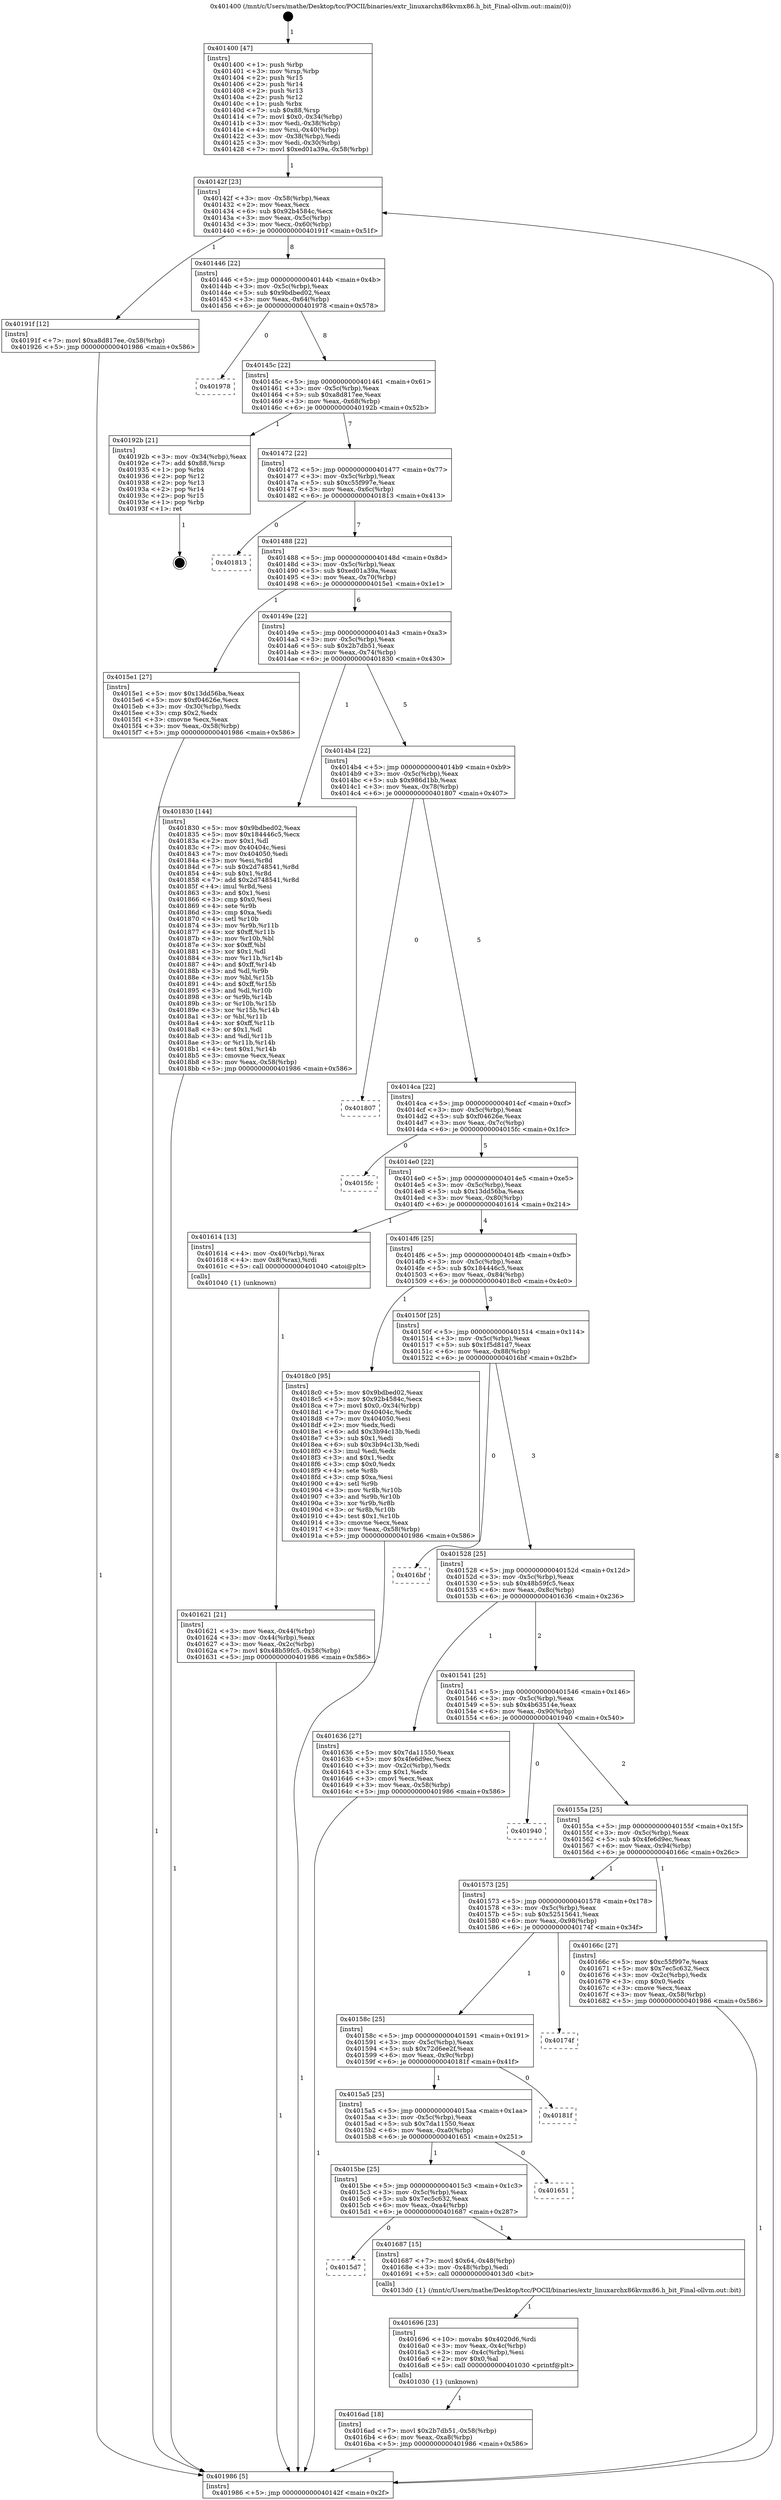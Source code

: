 digraph "0x401400" {
  label = "0x401400 (/mnt/c/Users/mathe/Desktop/tcc/POCII/binaries/extr_linuxarchx86kvmx86.h_bit_Final-ollvm.out::main(0))"
  labelloc = "t"
  node[shape=record]

  Entry [label="",width=0.3,height=0.3,shape=circle,fillcolor=black,style=filled]
  "0x40142f" [label="{
     0x40142f [23]\l
     | [instrs]\l
     &nbsp;&nbsp;0x40142f \<+3\>: mov -0x58(%rbp),%eax\l
     &nbsp;&nbsp;0x401432 \<+2\>: mov %eax,%ecx\l
     &nbsp;&nbsp;0x401434 \<+6\>: sub $0x92b4584c,%ecx\l
     &nbsp;&nbsp;0x40143a \<+3\>: mov %eax,-0x5c(%rbp)\l
     &nbsp;&nbsp;0x40143d \<+3\>: mov %ecx,-0x60(%rbp)\l
     &nbsp;&nbsp;0x401440 \<+6\>: je 000000000040191f \<main+0x51f\>\l
  }"]
  "0x40191f" [label="{
     0x40191f [12]\l
     | [instrs]\l
     &nbsp;&nbsp;0x40191f \<+7\>: movl $0xa8d817ee,-0x58(%rbp)\l
     &nbsp;&nbsp;0x401926 \<+5\>: jmp 0000000000401986 \<main+0x586\>\l
  }"]
  "0x401446" [label="{
     0x401446 [22]\l
     | [instrs]\l
     &nbsp;&nbsp;0x401446 \<+5\>: jmp 000000000040144b \<main+0x4b\>\l
     &nbsp;&nbsp;0x40144b \<+3\>: mov -0x5c(%rbp),%eax\l
     &nbsp;&nbsp;0x40144e \<+5\>: sub $0x9bdbed02,%eax\l
     &nbsp;&nbsp;0x401453 \<+3\>: mov %eax,-0x64(%rbp)\l
     &nbsp;&nbsp;0x401456 \<+6\>: je 0000000000401978 \<main+0x578\>\l
  }"]
  Exit [label="",width=0.3,height=0.3,shape=circle,fillcolor=black,style=filled,peripheries=2]
  "0x401978" [label="{
     0x401978\l
  }", style=dashed]
  "0x40145c" [label="{
     0x40145c [22]\l
     | [instrs]\l
     &nbsp;&nbsp;0x40145c \<+5\>: jmp 0000000000401461 \<main+0x61\>\l
     &nbsp;&nbsp;0x401461 \<+3\>: mov -0x5c(%rbp),%eax\l
     &nbsp;&nbsp;0x401464 \<+5\>: sub $0xa8d817ee,%eax\l
     &nbsp;&nbsp;0x401469 \<+3\>: mov %eax,-0x68(%rbp)\l
     &nbsp;&nbsp;0x40146c \<+6\>: je 000000000040192b \<main+0x52b\>\l
  }"]
  "0x4016ad" [label="{
     0x4016ad [18]\l
     | [instrs]\l
     &nbsp;&nbsp;0x4016ad \<+7\>: movl $0x2b7db51,-0x58(%rbp)\l
     &nbsp;&nbsp;0x4016b4 \<+6\>: mov %eax,-0xa8(%rbp)\l
     &nbsp;&nbsp;0x4016ba \<+5\>: jmp 0000000000401986 \<main+0x586\>\l
  }"]
  "0x40192b" [label="{
     0x40192b [21]\l
     | [instrs]\l
     &nbsp;&nbsp;0x40192b \<+3\>: mov -0x34(%rbp),%eax\l
     &nbsp;&nbsp;0x40192e \<+7\>: add $0x88,%rsp\l
     &nbsp;&nbsp;0x401935 \<+1\>: pop %rbx\l
     &nbsp;&nbsp;0x401936 \<+2\>: pop %r12\l
     &nbsp;&nbsp;0x401938 \<+2\>: pop %r13\l
     &nbsp;&nbsp;0x40193a \<+2\>: pop %r14\l
     &nbsp;&nbsp;0x40193c \<+2\>: pop %r15\l
     &nbsp;&nbsp;0x40193e \<+1\>: pop %rbp\l
     &nbsp;&nbsp;0x40193f \<+1\>: ret\l
  }"]
  "0x401472" [label="{
     0x401472 [22]\l
     | [instrs]\l
     &nbsp;&nbsp;0x401472 \<+5\>: jmp 0000000000401477 \<main+0x77\>\l
     &nbsp;&nbsp;0x401477 \<+3\>: mov -0x5c(%rbp),%eax\l
     &nbsp;&nbsp;0x40147a \<+5\>: sub $0xc55f997e,%eax\l
     &nbsp;&nbsp;0x40147f \<+3\>: mov %eax,-0x6c(%rbp)\l
     &nbsp;&nbsp;0x401482 \<+6\>: je 0000000000401813 \<main+0x413\>\l
  }"]
  "0x401696" [label="{
     0x401696 [23]\l
     | [instrs]\l
     &nbsp;&nbsp;0x401696 \<+10\>: movabs $0x4020d6,%rdi\l
     &nbsp;&nbsp;0x4016a0 \<+3\>: mov %eax,-0x4c(%rbp)\l
     &nbsp;&nbsp;0x4016a3 \<+3\>: mov -0x4c(%rbp),%esi\l
     &nbsp;&nbsp;0x4016a6 \<+2\>: mov $0x0,%al\l
     &nbsp;&nbsp;0x4016a8 \<+5\>: call 0000000000401030 \<printf@plt\>\l
     | [calls]\l
     &nbsp;&nbsp;0x401030 \{1\} (unknown)\l
  }"]
  "0x401813" [label="{
     0x401813\l
  }", style=dashed]
  "0x401488" [label="{
     0x401488 [22]\l
     | [instrs]\l
     &nbsp;&nbsp;0x401488 \<+5\>: jmp 000000000040148d \<main+0x8d\>\l
     &nbsp;&nbsp;0x40148d \<+3\>: mov -0x5c(%rbp),%eax\l
     &nbsp;&nbsp;0x401490 \<+5\>: sub $0xed01a39a,%eax\l
     &nbsp;&nbsp;0x401495 \<+3\>: mov %eax,-0x70(%rbp)\l
     &nbsp;&nbsp;0x401498 \<+6\>: je 00000000004015e1 \<main+0x1e1\>\l
  }"]
  "0x4015d7" [label="{
     0x4015d7\l
  }", style=dashed]
  "0x4015e1" [label="{
     0x4015e1 [27]\l
     | [instrs]\l
     &nbsp;&nbsp;0x4015e1 \<+5\>: mov $0x13dd56ba,%eax\l
     &nbsp;&nbsp;0x4015e6 \<+5\>: mov $0xf04626e,%ecx\l
     &nbsp;&nbsp;0x4015eb \<+3\>: mov -0x30(%rbp),%edx\l
     &nbsp;&nbsp;0x4015ee \<+3\>: cmp $0x2,%edx\l
     &nbsp;&nbsp;0x4015f1 \<+3\>: cmovne %ecx,%eax\l
     &nbsp;&nbsp;0x4015f4 \<+3\>: mov %eax,-0x58(%rbp)\l
     &nbsp;&nbsp;0x4015f7 \<+5\>: jmp 0000000000401986 \<main+0x586\>\l
  }"]
  "0x40149e" [label="{
     0x40149e [22]\l
     | [instrs]\l
     &nbsp;&nbsp;0x40149e \<+5\>: jmp 00000000004014a3 \<main+0xa3\>\l
     &nbsp;&nbsp;0x4014a3 \<+3\>: mov -0x5c(%rbp),%eax\l
     &nbsp;&nbsp;0x4014a6 \<+5\>: sub $0x2b7db51,%eax\l
     &nbsp;&nbsp;0x4014ab \<+3\>: mov %eax,-0x74(%rbp)\l
     &nbsp;&nbsp;0x4014ae \<+6\>: je 0000000000401830 \<main+0x430\>\l
  }"]
  "0x401986" [label="{
     0x401986 [5]\l
     | [instrs]\l
     &nbsp;&nbsp;0x401986 \<+5\>: jmp 000000000040142f \<main+0x2f\>\l
  }"]
  "0x401400" [label="{
     0x401400 [47]\l
     | [instrs]\l
     &nbsp;&nbsp;0x401400 \<+1\>: push %rbp\l
     &nbsp;&nbsp;0x401401 \<+3\>: mov %rsp,%rbp\l
     &nbsp;&nbsp;0x401404 \<+2\>: push %r15\l
     &nbsp;&nbsp;0x401406 \<+2\>: push %r14\l
     &nbsp;&nbsp;0x401408 \<+2\>: push %r13\l
     &nbsp;&nbsp;0x40140a \<+2\>: push %r12\l
     &nbsp;&nbsp;0x40140c \<+1\>: push %rbx\l
     &nbsp;&nbsp;0x40140d \<+7\>: sub $0x88,%rsp\l
     &nbsp;&nbsp;0x401414 \<+7\>: movl $0x0,-0x34(%rbp)\l
     &nbsp;&nbsp;0x40141b \<+3\>: mov %edi,-0x38(%rbp)\l
     &nbsp;&nbsp;0x40141e \<+4\>: mov %rsi,-0x40(%rbp)\l
     &nbsp;&nbsp;0x401422 \<+3\>: mov -0x38(%rbp),%edi\l
     &nbsp;&nbsp;0x401425 \<+3\>: mov %edi,-0x30(%rbp)\l
     &nbsp;&nbsp;0x401428 \<+7\>: movl $0xed01a39a,-0x58(%rbp)\l
  }"]
  "0x401687" [label="{
     0x401687 [15]\l
     | [instrs]\l
     &nbsp;&nbsp;0x401687 \<+7\>: movl $0x64,-0x48(%rbp)\l
     &nbsp;&nbsp;0x40168e \<+3\>: mov -0x48(%rbp),%edi\l
     &nbsp;&nbsp;0x401691 \<+5\>: call 00000000004013d0 \<bit\>\l
     | [calls]\l
     &nbsp;&nbsp;0x4013d0 \{1\} (/mnt/c/Users/mathe/Desktop/tcc/POCII/binaries/extr_linuxarchx86kvmx86.h_bit_Final-ollvm.out::bit)\l
  }"]
  "0x401830" [label="{
     0x401830 [144]\l
     | [instrs]\l
     &nbsp;&nbsp;0x401830 \<+5\>: mov $0x9bdbed02,%eax\l
     &nbsp;&nbsp;0x401835 \<+5\>: mov $0x184446c5,%ecx\l
     &nbsp;&nbsp;0x40183a \<+2\>: mov $0x1,%dl\l
     &nbsp;&nbsp;0x40183c \<+7\>: mov 0x40404c,%esi\l
     &nbsp;&nbsp;0x401843 \<+7\>: mov 0x404050,%edi\l
     &nbsp;&nbsp;0x40184a \<+3\>: mov %esi,%r8d\l
     &nbsp;&nbsp;0x40184d \<+7\>: sub $0x2d748541,%r8d\l
     &nbsp;&nbsp;0x401854 \<+4\>: sub $0x1,%r8d\l
     &nbsp;&nbsp;0x401858 \<+7\>: add $0x2d748541,%r8d\l
     &nbsp;&nbsp;0x40185f \<+4\>: imul %r8d,%esi\l
     &nbsp;&nbsp;0x401863 \<+3\>: and $0x1,%esi\l
     &nbsp;&nbsp;0x401866 \<+3\>: cmp $0x0,%esi\l
     &nbsp;&nbsp;0x401869 \<+4\>: sete %r9b\l
     &nbsp;&nbsp;0x40186d \<+3\>: cmp $0xa,%edi\l
     &nbsp;&nbsp;0x401870 \<+4\>: setl %r10b\l
     &nbsp;&nbsp;0x401874 \<+3\>: mov %r9b,%r11b\l
     &nbsp;&nbsp;0x401877 \<+4\>: xor $0xff,%r11b\l
     &nbsp;&nbsp;0x40187b \<+3\>: mov %r10b,%bl\l
     &nbsp;&nbsp;0x40187e \<+3\>: xor $0xff,%bl\l
     &nbsp;&nbsp;0x401881 \<+3\>: xor $0x1,%dl\l
     &nbsp;&nbsp;0x401884 \<+3\>: mov %r11b,%r14b\l
     &nbsp;&nbsp;0x401887 \<+4\>: and $0xff,%r14b\l
     &nbsp;&nbsp;0x40188b \<+3\>: and %dl,%r9b\l
     &nbsp;&nbsp;0x40188e \<+3\>: mov %bl,%r15b\l
     &nbsp;&nbsp;0x401891 \<+4\>: and $0xff,%r15b\l
     &nbsp;&nbsp;0x401895 \<+3\>: and %dl,%r10b\l
     &nbsp;&nbsp;0x401898 \<+3\>: or %r9b,%r14b\l
     &nbsp;&nbsp;0x40189b \<+3\>: or %r10b,%r15b\l
     &nbsp;&nbsp;0x40189e \<+3\>: xor %r15b,%r14b\l
     &nbsp;&nbsp;0x4018a1 \<+3\>: or %bl,%r11b\l
     &nbsp;&nbsp;0x4018a4 \<+4\>: xor $0xff,%r11b\l
     &nbsp;&nbsp;0x4018a8 \<+3\>: or $0x1,%dl\l
     &nbsp;&nbsp;0x4018ab \<+3\>: and %dl,%r11b\l
     &nbsp;&nbsp;0x4018ae \<+3\>: or %r11b,%r14b\l
     &nbsp;&nbsp;0x4018b1 \<+4\>: test $0x1,%r14b\l
     &nbsp;&nbsp;0x4018b5 \<+3\>: cmovne %ecx,%eax\l
     &nbsp;&nbsp;0x4018b8 \<+3\>: mov %eax,-0x58(%rbp)\l
     &nbsp;&nbsp;0x4018bb \<+5\>: jmp 0000000000401986 \<main+0x586\>\l
  }"]
  "0x4014b4" [label="{
     0x4014b4 [22]\l
     | [instrs]\l
     &nbsp;&nbsp;0x4014b4 \<+5\>: jmp 00000000004014b9 \<main+0xb9\>\l
     &nbsp;&nbsp;0x4014b9 \<+3\>: mov -0x5c(%rbp),%eax\l
     &nbsp;&nbsp;0x4014bc \<+5\>: sub $0x986d1bb,%eax\l
     &nbsp;&nbsp;0x4014c1 \<+3\>: mov %eax,-0x78(%rbp)\l
     &nbsp;&nbsp;0x4014c4 \<+6\>: je 0000000000401807 \<main+0x407\>\l
  }"]
  "0x4015be" [label="{
     0x4015be [25]\l
     | [instrs]\l
     &nbsp;&nbsp;0x4015be \<+5\>: jmp 00000000004015c3 \<main+0x1c3\>\l
     &nbsp;&nbsp;0x4015c3 \<+3\>: mov -0x5c(%rbp),%eax\l
     &nbsp;&nbsp;0x4015c6 \<+5\>: sub $0x7ec5c632,%eax\l
     &nbsp;&nbsp;0x4015cb \<+6\>: mov %eax,-0xa4(%rbp)\l
     &nbsp;&nbsp;0x4015d1 \<+6\>: je 0000000000401687 \<main+0x287\>\l
  }"]
  "0x401807" [label="{
     0x401807\l
  }", style=dashed]
  "0x4014ca" [label="{
     0x4014ca [22]\l
     | [instrs]\l
     &nbsp;&nbsp;0x4014ca \<+5\>: jmp 00000000004014cf \<main+0xcf\>\l
     &nbsp;&nbsp;0x4014cf \<+3\>: mov -0x5c(%rbp),%eax\l
     &nbsp;&nbsp;0x4014d2 \<+5\>: sub $0xf04626e,%eax\l
     &nbsp;&nbsp;0x4014d7 \<+3\>: mov %eax,-0x7c(%rbp)\l
     &nbsp;&nbsp;0x4014da \<+6\>: je 00000000004015fc \<main+0x1fc\>\l
  }"]
  "0x401651" [label="{
     0x401651\l
  }", style=dashed]
  "0x4015fc" [label="{
     0x4015fc\l
  }", style=dashed]
  "0x4014e0" [label="{
     0x4014e0 [22]\l
     | [instrs]\l
     &nbsp;&nbsp;0x4014e0 \<+5\>: jmp 00000000004014e5 \<main+0xe5\>\l
     &nbsp;&nbsp;0x4014e5 \<+3\>: mov -0x5c(%rbp),%eax\l
     &nbsp;&nbsp;0x4014e8 \<+5\>: sub $0x13dd56ba,%eax\l
     &nbsp;&nbsp;0x4014ed \<+3\>: mov %eax,-0x80(%rbp)\l
     &nbsp;&nbsp;0x4014f0 \<+6\>: je 0000000000401614 \<main+0x214\>\l
  }"]
  "0x4015a5" [label="{
     0x4015a5 [25]\l
     | [instrs]\l
     &nbsp;&nbsp;0x4015a5 \<+5\>: jmp 00000000004015aa \<main+0x1aa\>\l
     &nbsp;&nbsp;0x4015aa \<+3\>: mov -0x5c(%rbp),%eax\l
     &nbsp;&nbsp;0x4015ad \<+5\>: sub $0x7da11550,%eax\l
     &nbsp;&nbsp;0x4015b2 \<+6\>: mov %eax,-0xa0(%rbp)\l
     &nbsp;&nbsp;0x4015b8 \<+6\>: je 0000000000401651 \<main+0x251\>\l
  }"]
  "0x401614" [label="{
     0x401614 [13]\l
     | [instrs]\l
     &nbsp;&nbsp;0x401614 \<+4\>: mov -0x40(%rbp),%rax\l
     &nbsp;&nbsp;0x401618 \<+4\>: mov 0x8(%rax),%rdi\l
     &nbsp;&nbsp;0x40161c \<+5\>: call 0000000000401040 \<atoi@plt\>\l
     | [calls]\l
     &nbsp;&nbsp;0x401040 \{1\} (unknown)\l
  }"]
  "0x4014f6" [label="{
     0x4014f6 [25]\l
     | [instrs]\l
     &nbsp;&nbsp;0x4014f6 \<+5\>: jmp 00000000004014fb \<main+0xfb\>\l
     &nbsp;&nbsp;0x4014fb \<+3\>: mov -0x5c(%rbp),%eax\l
     &nbsp;&nbsp;0x4014fe \<+5\>: sub $0x184446c5,%eax\l
     &nbsp;&nbsp;0x401503 \<+6\>: mov %eax,-0x84(%rbp)\l
     &nbsp;&nbsp;0x401509 \<+6\>: je 00000000004018c0 \<main+0x4c0\>\l
  }"]
  "0x401621" [label="{
     0x401621 [21]\l
     | [instrs]\l
     &nbsp;&nbsp;0x401621 \<+3\>: mov %eax,-0x44(%rbp)\l
     &nbsp;&nbsp;0x401624 \<+3\>: mov -0x44(%rbp),%eax\l
     &nbsp;&nbsp;0x401627 \<+3\>: mov %eax,-0x2c(%rbp)\l
     &nbsp;&nbsp;0x40162a \<+7\>: movl $0x48b59fc5,-0x58(%rbp)\l
     &nbsp;&nbsp;0x401631 \<+5\>: jmp 0000000000401986 \<main+0x586\>\l
  }"]
  "0x40181f" [label="{
     0x40181f\l
  }", style=dashed]
  "0x4018c0" [label="{
     0x4018c0 [95]\l
     | [instrs]\l
     &nbsp;&nbsp;0x4018c0 \<+5\>: mov $0x9bdbed02,%eax\l
     &nbsp;&nbsp;0x4018c5 \<+5\>: mov $0x92b4584c,%ecx\l
     &nbsp;&nbsp;0x4018ca \<+7\>: movl $0x0,-0x34(%rbp)\l
     &nbsp;&nbsp;0x4018d1 \<+7\>: mov 0x40404c,%edx\l
     &nbsp;&nbsp;0x4018d8 \<+7\>: mov 0x404050,%esi\l
     &nbsp;&nbsp;0x4018df \<+2\>: mov %edx,%edi\l
     &nbsp;&nbsp;0x4018e1 \<+6\>: add $0x3b94c13b,%edi\l
     &nbsp;&nbsp;0x4018e7 \<+3\>: sub $0x1,%edi\l
     &nbsp;&nbsp;0x4018ea \<+6\>: sub $0x3b94c13b,%edi\l
     &nbsp;&nbsp;0x4018f0 \<+3\>: imul %edi,%edx\l
     &nbsp;&nbsp;0x4018f3 \<+3\>: and $0x1,%edx\l
     &nbsp;&nbsp;0x4018f6 \<+3\>: cmp $0x0,%edx\l
     &nbsp;&nbsp;0x4018f9 \<+4\>: sete %r8b\l
     &nbsp;&nbsp;0x4018fd \<+3\>: cmp $0xa,%esi\l
     &nbsp;&nbsp;0x401900 \<+4\>: setl %r9b\l
     &nbsp;&nbsp;0x401904 \<+3\>: mov %r8b,%r10b\l
     &nbsp;&nbsp;0x401907 \<+3\>: and %r9b,%r10b\l
     &nbsp;&nbsp;0x40190a \<+3\>: xor %r9b,%r8b\l
     &nbsp;&nbsp;0x40190d \<+3\>: or %r8b,%r10b\l
     &nbsp;&nbsp;0x401910 \<+4\>: test $0x1,%r10b\l
     &nbsp;&nbsp;0x401914 \<+3\>: cmovne %ecx,%eax\l
     &nbsp;&nbsp;0x401917 \<+3\>: mov %eax,-0x58(%rbp)\l
     &nbsp;&nbsp;0x40191a \<+5\>: jmp 0000000000401986 \<main+0x586\>\l
  }"]
  "0x40150f" [label="{
     0x40150f [25]\l
     | [instrs]\l
     &nbsp;&nbsp;0x40150f \<+5\>: jmp 0000000000401514 \<main+0x114\>\l
     &nbsp;&nbsp;0x401514 \<+3\>: mov -0x5c(%rbp),%eax\l
     &nbsp;&nbsp;0x401517 \<+5\>: sub $0x1f5d81d7,%eax\l
     &nbsp;&nbsp;0x40151c \<+6\>: mov %eax,-0x88(%rbp)\l
     &nbsp;&nbsp;0x401522 \<+6\>: je 00000000004016bf \<main+0x2bf\>\l
  }"]
  "0x40158c" [label="{
     0x40158c [25]\l
     | [instrs]\l
     &nbsp;&nbsp;0x40158c \<+5\>: jmp 0000000000401591 \<main+0x191\>\l
     &nbsp;&nbsp;0x401591 \<+3\>: mov -0x5c(%rbp),%eax\l
     &nbsp;&nbsp;0x401594 \<+5\>: sub $0x72d6ee2f,%eax\l
     &nbsp;&nbsp;0x401599 \<+6\>: mov %eax,-0x9c(%rbp)\l
     &nbsp;&nbsp;0x40159f \<+6\>: je 000000000040181f \<main+0x41f\>\l
  }"]
  "0x4016bf" [label="{
     0x4016bf\l
  }", style=dashed]
  "0x401528" [label="{
     0x401528 [25]\l
     | [instrs]\l
     &nbsp;&nbsp;0x401528 \<+5\>: jmp 000000000040152d \<main+0x12d\>\l
     &nbsp;&nbsp;0x40152d \<+3\>: mov -0x5c(%rbp),%eax\l
     &nbsp;&nbsp;0x401530 \<+5\>: sub $0x48b59fc5,%eax\l
     &nbsp;&nbsp;0x401535 \<+6\>: mov %eax,-0x8c(%rbp)\l
     &nbsp;&nbsp;0x40153b \<+6\>: je 0000000000401636 \<main+0x236\>\l
  }"]
  "0x40174f" [label="{
     0x40174f\l
  }", style=dashed]
  "0x401636" [label="{
     0x401636 [27]\l
     | [instrs]\l
     &nbsp;&nbsp;0x401636 \<+5\>: mov $0x7da11550,%eax\l
     &nbsp;&nbsp;0x40163b \<+5\>: mov $0x4fe6d9ec,%ecx\l
     &nbsp;&nbsp;0x401640 \<+3\>: mov -0x2c(%rbp),%edx\l
     &nbsp;&nbsp;0x401643 \<+3\>: cmp $0x1,%edx\l
     &nbsp;&nbsp;0x401646 \<+3\>: cmovl %ecx,%eax\l
     &nbsp;&nbsp;0x401649 \<+3\>: mov %eax,-0x58(%rbp)\l
     &nbsp;&nbsp;0x40164c \<+5\>: jmp 0000000000401986 \<main+0x586\>\l
  }"]
  "0x401541" [label="{
     0x401541 [25]\l
     | [instrs]\l
     &nbsp;&nbsp;0x401541 \<+5\>: jmp 0000000000401546 \<main+0x146\>\l
     &nbsp;&nbsp;0x401546 \<+3\>: mov -0x5c(%rbp),%eax\l
     &nbsp;&nbsp;0x401549 \<+5\>: sub $0x4b63514e,%eax\l
     &nbsp;&nbsp;0x40154e \<+6\>: mov %eax,-0x90(%rbp)\l
     &nbsp;&nbsp;0x401554 \<+6\>: je 0000000000401940 \<main+0x540\>\l
  }"]
  "0x401573" [label="{
     0x401573 [25]\l
     | [instrs]\l
     &nbsp;&nbsp;0x401573 \<+5\>: jmp 0000000000401578 \<main+0x178\>\l
     &nbsp;&nbsp;0x401578 \<+3\>: mov -0x5c(%rbp),%eax\l
     &nbsp;&nbsp;0x40157b \<+5\>: sub $0x52515641,%eax\l
     &nbsp;&nbsp;0x401580 \<+6\>: mov %eax,-0x98(%rbp)\l
     &nbsp;&nbsp;0x401586 \<+6\>: je 000000000040174f \<main+0x34f\>\l
  }"]
  "0x401940" [label="{
     0x401940\l
  }", style=dashed]
  "0x40155a" [label="{
     0x40155a [25]\l
     | [instrs]\l
     &nbsp;&nbsp;0x40155a \<+5\>: jmp 000000000040155f \<main+0x15f\>\l
     &nbsp;&nbsp;0x40155f \<+3\>: mov -0x5c(%rbp),%eax\l
     &nbsp;&nbsp;0x401562 \<+5\>: sub $0x4fe6d9ec,%eax\l
     &nbsp;&nbsp;0x401567 \<+6\>: mov %eax,-0x94(%rbp)\l
     &nbsp;&nbsp;0x40156d \<+6\>: je 000000000040166c \<main+0x26c\>\l
  }"]
  "0x40166c" [label="{
     0x40166c [27]\l
     | [instrs]\l
     &nbsp;&nbsp;0x40166c \<+5\>: mov $0xc55f997e,%eax\l
     &nbsp;&nbsp;0x401671 \<+5\>: mov $0x7ec5c632,%ecx\l
     &nbsp;&nbsp;0x401676 \<+3\>: mov -0x2c(%rbp),%edx\l
     &nbsp;&nbsp;0x401679 \<+3\>: cmp $0x0,%edx\l
     &nbsp;&nbsp;0x40167c \<+3\>: cmove %ecx,%eax\l
     &nbsp;&nbsp;0x40167f \<+3\>: mov %eax,-0x58(%rbp)\l
     &nbsp;&nbsp;0x401682 \<+5\>: jmp 0000000000401986 \<main+0x586\>\l
  }"]
  Entry -> "0x401400" [label=" 1"]
  "0x40142f" -> "0x40191f" [label=" 1"]
  "0x40142f" -> "0x401446" [label=" 8"]
  "0x40192b" -> Exit [label=" 1"]
  "0x401446" -> "0x401978" [label=" 0"]
  "0x401446" -> "0x40145c" [label=" 8"]
  "0x40191f" -> "0x401986" [label=" 1"]
  "0x40145c" -> "0x40192b" [label=" 1"]
  "0x40145c" -> "0x401472" [label=" 7"]
  "0x4018c0" -> "0x401986" [label=" 1"]
  "0x401472" -> "0x401813" [label=" 0"]
  "0x401472" -> "0x401488" [label=" 7"]
  "0x401830" -> "0x401986" [label=" 1"]
  "0x401488" -> "0x4015e1" [label=" 1"]
  "0x401488" -> "0x40149e" [label=" 6"]
  "0x4015e1" -> "0x401986" [label=" 1"]
  "0x401400" -> "0x40142f" [label=" 1"]
  "0x401986" -> "0x40142f" [label=" 8"]
  "0x4016ad" -> "0x401986" [label=" 1"]
  "0x40149e" -> "0x401830" [label=" 1"]
  "0x40149e" -> "0x4014b4" [label=" 5"]
  "0x401696" -> "0x4016ad" [label=" 1"]
  "0x4014b4" -> "0x401807" [label=" 0"]
  "0x4014b4" -> "0x4014ca" [label=" 5"]
  "0x4015be" -> "0x4015d7" [label=" 0"]
  "0x4014ca" -> "0x4015fc" [label=" 0"]
  "0x4014ca" -> "0x4014e0" [label=" 5"]
  "0x4015be" -> "0x401687" [label=" 1"]
  "0x4014e0" -> "0x401614" [label=" 1"]
  "0x4014e0" -> "0x4014f6" [label=" 4"]
  "0x401614" -> "0x401621" [label=" 1"]
  "0x401621" -> "0x401986" [label=" 1"]
  "0x4015a5" -> "0x4015be" [label=" 1"]
  "0x4014f6" -> "0x4018c0" [label=" 1"]
  "0x4014f6" -> "0x40150f" [label=" 3"]
  "0x4015a5" -> "0x401651" [label=" 0"]
  "0x40150f" -> "0x4016bf" [label=" 0"]
  "0x40150f" -> "0x401528" [label=" 3"]
  "0x40158c" -> "0x4015a5" [label=" 1"]
  "0x401528" -> "0x401636" [label=" 1"]
  "0x401528" -> "0x401541" [label=" 2"]
  "0x401636" -> "0x401986" [label=" 1"]
  "0x40158c" -> "0x40181f" [label=" 0"]
  "0x401541" -> "0x401940" [label=" 0"]
  "0x401541" -> "0x40155a" [label=" 2"]
  "0x401573" -> "0x40158c" [label=" 1"]
  "0x40155a" -> "0x40166c" [label=" 1"]
  "0x40155a" -> "0x401573" [label=" 1"]
  "0x40166c" -> "0x401986" [label=" 1"]
  "0x401687" -> "0x401696" [label=" 1"]
  "0x401573" -> "0x40174f" [label=" 0"]
}

